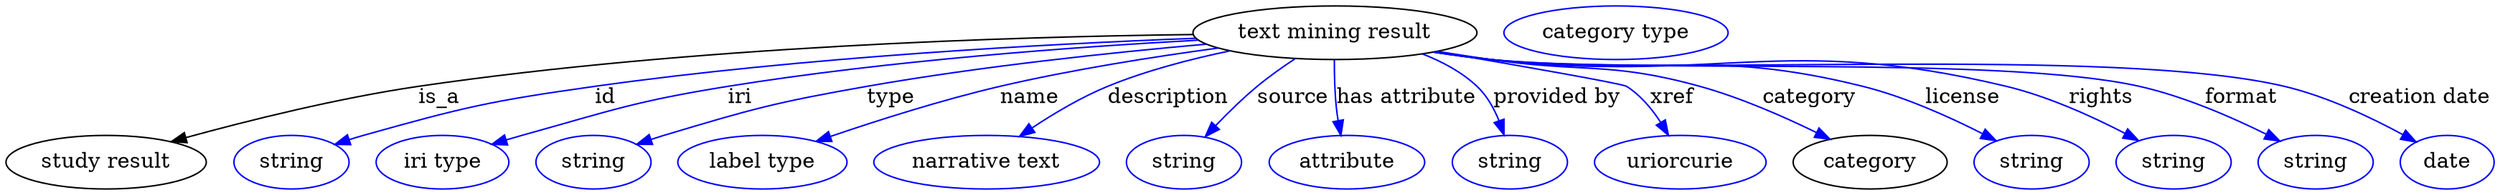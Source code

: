 digraph {
	graph [bb="0,0,1661.1,123"];
	node [label="\N"];
	"text mining result"	[height=0.5,
		label="text mining result",
		pos="885.94,105",
		width=2.6359];
	"study result"	[height=0.5,
		pos="66.944,18",
		width=1.8596];
	"text mining result" -> "study result"	[label=is_a,
		lp="289.94,61.5",
		pos="e,110.54,31.824 791.11,103.76 670.7,102.26 456.85,95.614 275.94,69 222.29,61.107 162.19,46.059 120.26,34.525"];
	id	[color=blue,
		height=0.5,
		label=string,
		pos="189.94,18",
		width=1.0652];
	"text mining result" -> id	[color=blue,
		label=id,
		lp="401.94,61.5",
		pos="e,218.94,29.966 793.25,101.15 694.23,97.229 532.9,88.324 394.94,69 324.33,59.109 306.59,55.278 237.94,36 234.84,35.128 231.64,34.158 \
228.44,33.138",
		style=solid];
	iri	[color=blue,
		height=0.5,
		label="iri type",
		pos="290.94,18",
		width=1.2277];
	"text mining result" -> iri	[color=blue,
		label=iri,
		lp="489.94,61.5",
		pos="e,324.34,29.804 794.4,99.99 712.2,95.46 588.43,86.338 481.94,69 430.39,60.606 372.54,44.49 334.15,32.818",
		style=solid];
	type	[color=blue,
		height=0.5,
		label=string,
		pos="391.94,18",
		width=1.0652];
	"text mining result" -> type	[color=blue,
		label=type,
		lp="590.94,61.5",
		pos="e,420.86,30.019 800.06,97.264 737.37,91.638 650.52,82.367 574.94,69 513.7,58.167 498.5,53.938 438.94,36 436.18,35.167 433.34,34.264 \
430.49,33.322",
		style=solid];
	name	[color=blue,
		height=0.5,
		label="label type",
		pos="504.94,18",
		width=1.5707];
	"text mining result" -> name	[color=blue,
		label=name,
		lp="682.94,61.5",
		pos="e,540.6,31.982 807.98,94.699 764.91,88.827 710.63,80.219 662.94,69 624.41,59.932 581.65,46.166 550.34,35.372",
		style=solid];
	description	[color=blue,
		height=0.5,
		label="narrative text",
		pos="654.94,18",
		width=2.0943];
	"text mining result" -> description	[color=blue,
		label=description,
		lp="774.44,61.5",
		pos="e,676.32,35.341 815.16,92.868 789.03,87.429 759.56,79.688 733.94,69 716.7,61.805 698.99,50.972 684.72,41.226",
		style=solid];
	source	[color=blue,
		height=0.5,
		label=string,
		pos="786.94,18",
		width=1.0652];
	"text mining result" -> source	[color=blue,
		label=source,
		lp="857.94,61.5",
		pos="e,800.5,35.2 859.19,87.649 850.82,82.102 841.74,75.624 833.94,69 824.63,61.085 815.23,51.484 807.32,42.819",
		style=solid];
	"has attribute"	[color=blue,
		height=0.5,
		label=attribute,
		pos="894.94,18",
		width=1.4443];
	"text mining result" -> "has attribute"	[color=blue,
		label="has attribute",
		lp="933.94,61.5",
		pos="e,890.33,35.966 885.42,86.814 885.35,77.14 885.61,64.858 886.94,54 887.27,51.309 887.72,48.522 888.24,45.749",
		style=solid];
	"provided by"	[color=blue,
		height=0.5,
		label=string,
		pos="1002.9,18",
		width=1.0652];
	"text mining result" -> "provided by"	[color=blue,
		label="provided by",
		lp="1034.4,61.5",
		pos="e,999.02,36.312 944.38,90.776 957.58,85.663 970.7,78.632 980.94,69 987.6,62.743 992.36,54.117 995.71,45.79",
		style=solid];
	xref	[color=blue,
		height=0.5,
		label=uriorcurie,
		pos="1116.9,18",
		width=1.5887];
	"text mining result" -> xref	[color=blue,
		label=xref,
		lp="1111.4,61.5",
		pos="e,1109,36.061 953.89,92.413 1009.1,82.913 1078.2,70.753 1080.9,69 1090.3,63.099 1098,53.797 1103.8,44.808",
		style=solid];
	category	[height=0.5,
		pos="1243.9,18",
		width=1.4263];
	"text mining result" -> category	[color=blue,
		label=category,
		lp="1203.4,61.5",
		pos="e,1217.1,33.392 954.42,92.465 966.26,90.57 978.45,88.678 989.94,87 1052,77.939 1069.5,85.77 1129.9,69 1157.1,61.468 1186.2,48.64 \
1208.1,37.863",
		style=solid];
	license	[color=blue,
		height=0.5,
		label=string,
		pos="1351.9,18",
		width=1.0652];
	"text mining result" -> license	[color=blue,
		label=license,
		lp="1305.9,61.5",
		pos="e,1328.1,32.45 952.67,92.182 965.04,90.251 977.86,88.421 989.94,87 1100.1,74.037 1131.3,95.845 1238.9,69 1267.2,61.96 1297.2,48.346 \
1319.2,37.099",
		style=solid];
	rights	[color=blue,
		height=0.5,
		label=string,
		pos="1446.9,18",
		width=1.0652];
	"text mining result" -> rights	[color=blue,
		label=rights,
		lp="1398.4,61.5",
		pos="e,1423.8,32.372 952.09,92.069 964.63,90.126 977.67,88.32 989.94,87 1142.6,70.591 1185.7,104.9 1334.9,69 1363.1,62.234 1392.9,48.563 \
1414.7,37.223",
		style=solid];
	format	[color=blue,
		height=0.5,
		label=string,
		pos="1541.9,18",
		width=1.0652];
	"text mining result" -> format	[color=blue,
		label=format,
		lp="1492.4,61.5",
		pos="e,1517.9,32.212 951.8,92.005 964.43,90.055 977.57,88.264 989.94,87 1086,77.196 1329.8,90.171 1423.9,69 1453.9,62.266 1485.8,48.265 \
1508.9,36.787",
		style=solid];
	"creation date"	[color=blue,
		height=0.5,
		label=date,
		pos="1629.9,18",
		width=0.86659];
	"text mining result" -> "creation date"	[color=blue,
		label="creation date",
		lp="1611.4,61.5",
		pos="e,1609.1,31.589 951.52,91.973 964.23,90.013 977.47,88.226 989.94,87 1107.4,75.453 1406,96.145 1520.9,69 1549.2,62.329 1579,48.101 \
1600.3,36.523",
		style=solid];
	"named thing_category"	[color=blue,
		height=0.5,
		label="category type",
		pos="1073.9,105",
		width=2.0762];
}
